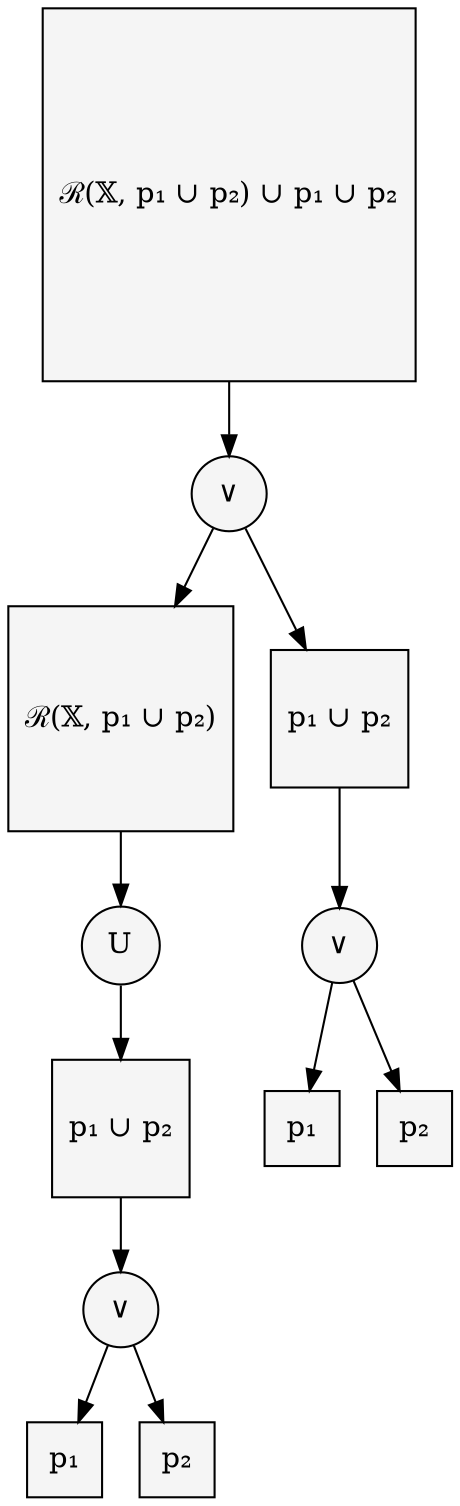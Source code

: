 digraph {
	"ℛ(𝕏, p₁ ∪ p₂) ∪ p₁ ∪ p₂" [label="ℛ(𝕏, p₁ ∪ p₂) ∪ p₁ ∪ p₂" color=black fillcolor="#F5F5F5" fontcolor=black shape=square style=filled]
	"ℛ(𝕏, p₁ ∪ p₂) ∪ p₁ ∪ p₂_ℛ(𝕏, p₁ ∪ p₂)∨p₁ ∪ p₂" [label="∨" color=black fillcolor="#F5F5F5" fontcolor=black shape=circle style=filled]
	"ℛ(𝕏, p₁ ∪ p₂)" [label="ℛ(𝕏, p₁ ∪ p₂)" color=black fillcolor="#F5F5F5" fontcolor=black shape=square style=filled]
	"p₁ ∪ p₂_tree_𝕏" [label="p₁ ∪ p₂" color=black fillcolor="#F5F5F5" fontcolor=black shape=square style=filled]
	"p₁ ∪ p₂_tree_𝕏_p₁_tree_𝕏∨p₂_tree_𝕏_tree_𝕏" [label="∨" color=black fillcolor="#F5F5F5" fontcolor=black shape=circle style=filled]
	"p₁_tree_𝕏" [label="p₁" color=black fillcolor="#F5F5F5" fontcolor=black shape=square style=filled]
	"p₂_tree_𝕏" [label="p₂" color=black fillcolor="#F5F5F5" fontcolor=black shape=square style=filled]
	"ℛ(𝕏, p₁ ∪ p₂)_p₁ ∪ p₂_tree_𝕏" [label=U color=black fillcolor="#F5F5F5" fontcolor=black shape=circle style=filled]
	"p₁ ∪ p₂" [label="p₁ ∪ p₂" color=black fillcolor="#F5F5F5" fontcolor=black shape=square style=filled]
	"p₁ ∪ p₂_p₁∨p₂" [label="∨" color=black fillcolor="#F5F5F5" fontcolor=black shape=circle style=filled]
	"p₁" [label="p₁" color=black fillcolor="#F5F5F5" fontcolor=black shape=square style=filled]
	"p₂" [label="p₂" color=black fillcolor="#F5F5F5" fontcolor=black shape=square style=filled]
	"ℛ(𝕏, p₁ ∪ p₂) ∪ p₁ ∪ p₂" -> "ℛ(𝕏, p₁ ∪ p₂) ∪ p₁ ∪ p₂_ℛ(𝕏, p₁ ∪ p₂)∨p₁ ∪ p₂"
	"ℛ(𝕏, p₁ ∪ p₂) ∪ p₁ ∪ p₂_ℛ(𝕏, p₁ ∪ p₂)∨p₁ ∪ p₂" -> "ℛ(𝕏, p₁ ∪ p₂)"
	"ℛ(𝕏, p₁ ∪ p₂)_p₁ ∪ p₂_tree_𝕏" -> "p₁ ∪ p₂_tree_𝕏"
	"p₁ ∪ p₂_tree_𝕏" -> "p₁ ∪ p₂_tree_𝕏_p₁_tree_𝕏∨p₂_tree_𝕏_tree_𝕏"
	"p₁ ∪ p₂_tree_𝕏_p₁_tree_𝕏∨p₂_tree_𝕏_tree_𝕏" -> "p₁_tree_𝕏"
	"p₁ ∪ p₂_tree_𝕏_p₁_tree_𝕏∨p₂_tree_𝕏_tree_𝕏" -> "p₂_tree_𝕏"
	"ℛ(𝕏, p₁ ∪ p₂)" -> "ℛ(𝕏, p₁ ∪ p₂)_p₁ ∪ p₂_tree_𝕏"
	"ℛ(𝕏, p₁ ∪ p₂) ∪ p₁ ∪ p₂_ℛ(𝕏, p₁ ∪ p₂)∨p₁ ∪ p₂" -> "p₁ ∪ p₂"
	"p₁ ∪ p₂" -> "p₁ ∪ p₂_p₁∨p₂"
	"p₁ ∪ p₂_p₁∨p₂" -> "p₁"
	"p₁ ∪ p₂_p₁∨p₂" -> "p₂"
}
